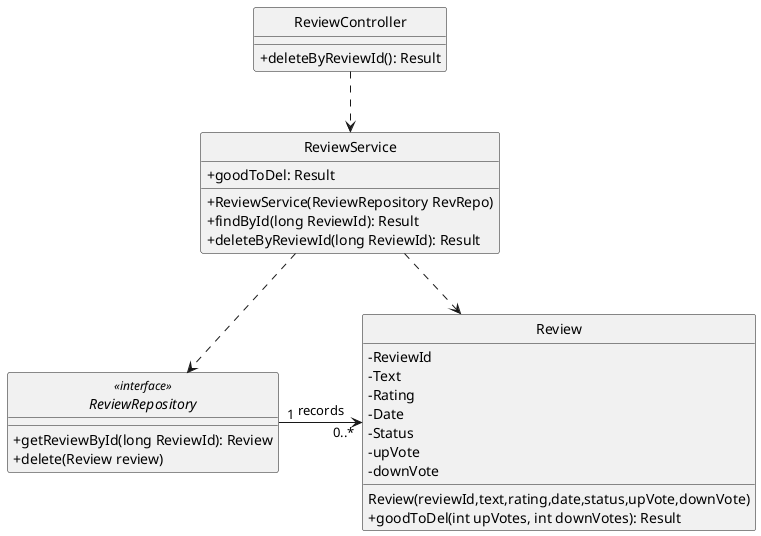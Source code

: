 @startuml
'https://plantuml.com/sequence-diagram

hide circle
skinparam classAttributeIconSize 0

class ReviewController {
    +deleteByReviewId(): Result
}


class ReviewService {
+ ReviewService(ReviewRepository RevRepo)
+ findById(long ReviewId): Result
+ goodToDel: Result
+ deleteByReviewId(long ReviewId): Result

}

interface ReviewRepository <<interface>> {
+ getReviewById(long ReviewId): Review
+ delete(Review review)
}


class Review {

    -ReviewId
    -Text
    -Rating
    -Date
    -Status
    -upVote
    -downVote
   Review(reviewId,text,rating,date,status,upVote,downVote)
   +goodToDel(int upVotes, int downVotes): Result
}


ReviewRepository "1" -right-> "0..*" Review:  records
ReviewController ..> ReviewService
ReviewService ..> ReviewRepository
ReviewService ..> Review
@enduml
